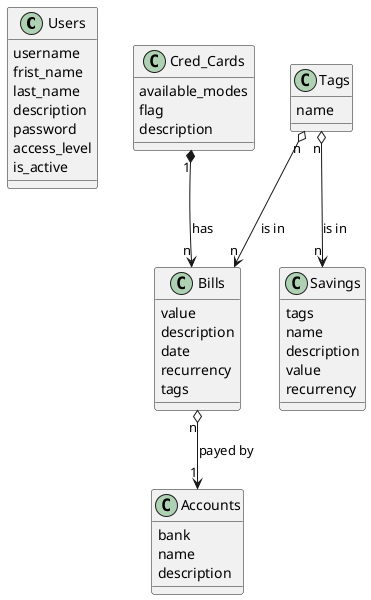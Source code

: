 @startuml Budget Planning - API

class Users {
  username
  frist_name
  last_name
  description
  password
  access_level
  is_active
}

class Cred_Cards {
  available_modes
  flag
  description
}

class Accounts {
  bank
  name
  description
}

class Bills {
  value
  description
  date
  recurrency
  tags
}

class Tags {
  name
}

class Savings {
  tags
  name
  description
  value
  recurrency
}

Cred_Cards "1" *--> "n" Bills : has
Bills "n" o--> "1" Accounts : payed by
Tags "n" o--> "n" Bills : is in
Tags "n" o--> "n" Savings : is in

@enduml
